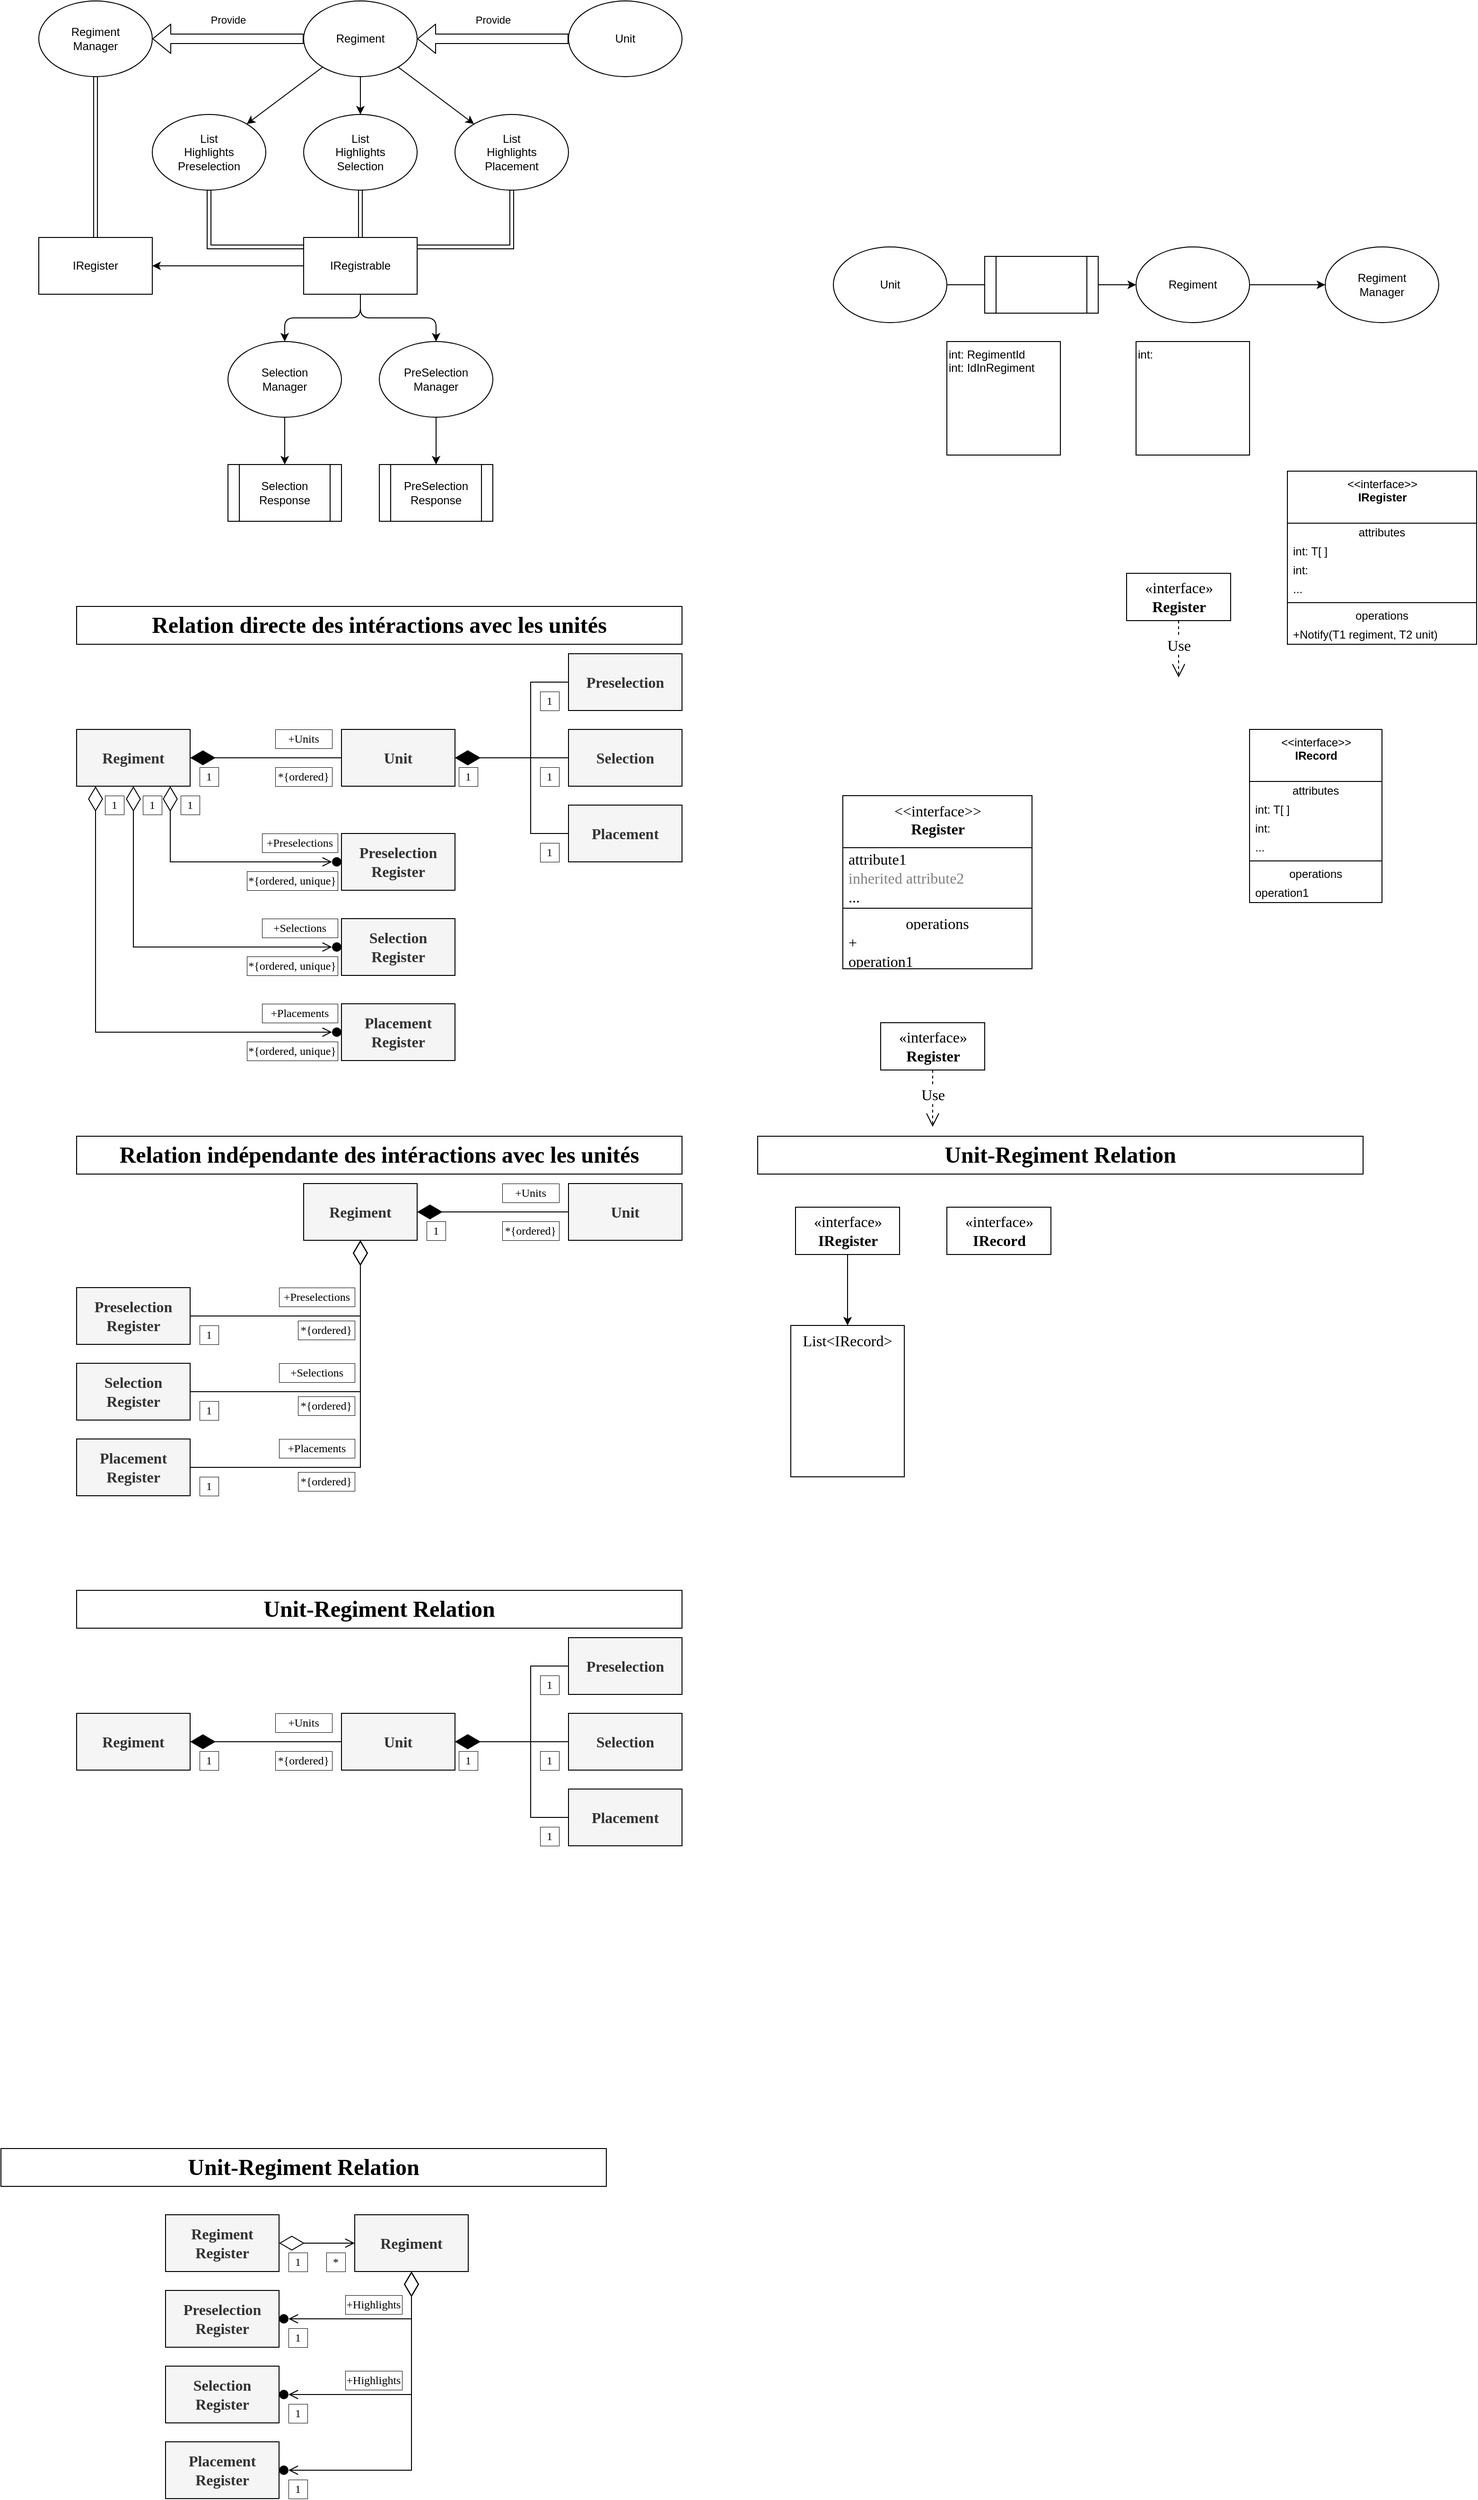 <mxfile>
    <diagram id="3MYqwu3gBMpGz7Iqad5_" name="Page-1">
        <mxGraphModel dx="1374" dy="753" grid="1" gridSize="10" guides="1" tooltips="1" connect="1" arrows="1" fold="1" page="1" pageScale="1" pageWidth="827" pageHeight="1169" math="0" shadow="0">
            <root>
                <mxCell id="0"/>
                <mxCell id="1" style="locked=1;" parent="0"/>
                <mxCell id="3" value="object" style="" parent="0"/>
                <mxCell id="36" value="" style="edgeStyle=none;html=1;" parent="3" source="39" target="45" edge="1">
                    <mxGeometry relative="1" as="geometry"/>
                </mxCell>
                <mxCell id="37" value="" style="edgeStyle=none;html=1;" parent="3" source="39" target="47" edge="1">
                    <mxGeometry relative="1" as="geometry"/>
                </mxCell>
                <mxCell id="38" style="edgeStyle=none;html=1;" parent="3" source="39" target="49" edge="1">
                    <mxGeometry relative="1" as="geometry"/>
                </mxCell>
                <mxCell id="65" value="Provide" style="edgeStyle=orthogonalEdgeStyle;shape=flexArrow;html=1;" parent="3" source="39" target="43" edge="1">
                    <mxGeometry y="-20" relative="1" as="geometry">
                        <mxPoint as="offset"/>
                    </mxGeometry>
                </mxCell>
                <mxCell id="39" value="Regiment" style="ellipse;whiteSpace=wrap;html=1;" parent="3" vertex="1">
                    <mxGeometry x="360" y="80" width="120" height="80" as="geometry"/>
                </mxCell>
                <mxCell id="64" value="Provide" style="edgeStyle=orthogonalEdgeStyle;shape=flexArrow;html=1;" parent="3" source="40" target="39" edge="1">
                    <mxGeometry y="-20" relative="1" as="geometry">
                        <mxPoint as="offset"/>
                    </mxGeometry>
                </mxCell>
                <mxCell id="40" value="Unit" style="ellipse;whiteSpace=wrap;html=1;" parent="3" vertex="1">
                    <mxGeometry x="640" y="80" width="120" height="80" as="geometry"/>
                </mxCell>
                <mxCell id="42" style="edgeStyle=none;html=1;shape=link;" parent="3" source="43" target="50" edge="1">
                    <mxGeometry relative="1" as="geometry"/>
                </mxCell>
                <mxCell id="43" value="Regiment &lt;br&gt;Manager" style="ellipse;whiteSpace=wrap;html=1;" parent="3" vertex="1">
                    <mxGeometry x="80" y="80" width="120" height="80" as="geometry"/>
                </mxCell>
                <mxCell id="44" style="edgeStyle=elbowEdgeStyle;html=1;shape=link;rounded=0;" parent="3" source="45" target="57" edge="1">
                    <mxGeometry relative="1" as="geometry">
                        <Array as="points">
                            <mxPoint x="260" y="340"/>
                        </Array>
                    </mxGeometry>
                </mxCell>
                <mxCell id="45" value="List&lt;br&gt;Highlights&lt;br&gt;Preselection" style="ellipse;whiteSpace=wrap;html=1;" parent="3" vertex="1">
                    <mxGeometry x="200" y="200" width="120" height="80" as="geometry"/>
                </mxCell>
                <mxCell id="46" value="" style="edgeStyle=none;html=1;shape=link;" parent="3" source="47" target="57" edge="1">
                    <mxGeometry relative="1" as="geometry"/>
                </mxCell>
                <mxCell id="47" value="List&lt;br&gt;Highlights&lt;br&gt;Selection" style="ellipse;whiteSpace=wrap;html=1;" parent="3" vertex="1">
                    <mxGeometry x="360" y="200" width="120" height="80" as="geometry"/>
                </mxCell>
                <mxCell id="48" style="edgeStyle=orthogonalEdgeStyle;html=1;shape=link;rounded=0;" parent="3" source="49" target="57" edge="1">
                    <mxGeometry relative="1" as="geometry">
                        <Array as="points">
                            <mxPoint x="580" y="340"/>
                        </Array>
                    </mxGeometry>
                </mxCell>
                <mxCell id="49" value="List&lt;br&gt;Highlights&lt;br&gt;Placement" style="ellipse;whiteSpace=wrap;html=1;" parent="3" vertex="1">
                    <mxGeometry x="520" y="200" width="120" height="80" as="geometry"/>
                </mxCell>
                <mxCell id="50" value="IRegister" style="rounded=0;whiteSpace=wrap;html=1;" parent="3" vertex="1">
                    <mxGeometry x="80" y="330" width="120" height="60" as="geometry"/>
                </mxCell>
                <mxCell id="51" value="" style="edgeStyle=none;html=1;" parent="3" source="52" target="63" edge="1">
                    <mxGeometry relative="1" as="geometry"/>
                </mxCell>
                <mxCell id="52" value="PreSelection &lt;br&gt;Manager" style="ellipse;whiteSpace=wrap;html=1;" parent="3" vertex="1">
                    <mxGeometry x="440" y="440" width="120" height="80" as="geometry"/>
                </mxCell>
                <mxCell id="54" style="edgeStyle=orthogonalEdgeStyle;html=1;" parent="3" source="57" target="59" edge="1">
                    <mxGeometry relative="1" as="geometry"/>
                </mxCell>
                <mxCell id="55" style="edgeStyle=orthogonalEdgeStyle;html=1;" parent="3" source="57" target="52" edge="1">
                    <mxGeometry relative="1" as="geometry"/>
                </mxCell>
                <mxCell id="56" style="edgeStyle=none;html=1;" parent="3" source="57" target="50" edge="1">
                    <mxGeometry relative="1" as="geometry"/>
                </mxCell>
                <mxCell id="57" value="IRegistrable" style="whiteSpace=wrap;html=1;" parent="3" vertex="1">
                    <mxGeometry x="360" y="330" width="120" height="60" as="geometry"/>
                </mxCell>
                <mxCell id="58" value="" style="edgeStyle=none;html=1;" parent="3" source="59" target="61" edge="1">
                    <mxGeometry relative="1" as="geometry">
                        <mxPoint x="340" y="560" as="targetPoint"/>
                    </mxGeometry>
                </mxCell>
                <mxCell id="59" value="Selection &lt;br&gt;Manager" style="ellipse;whiteSpace=wrap;html=1;" parent="3" vertex="1">
                    <mxGeometry x="280" y="440" width="120" height="80" as="geometry"/>
                </mxCell>
                <mxCell id="61" value="&lt;span&gt;Selection&lt;/span&gt;&lt;br&gt;&lt;span&gt;Response&lt;/span&gt;" style="shape=process;whiteSpace=wrap;html=1;backgroundOutline=1;" parent="3" vertex="1">
                    <mxGeometry x="280" y="570" width="120" height="60" as="geometry"/>
                </mxCell>
                <mxCell id="63" value="PreSelection&lt;br&gt;Response" style="shape=process;whiteSpace=wrap;html=1;backgroundOutline=1;" parent="3" vertex="1">
                    <mxGeometry x="440" y="570" width="120" height="60" as="geometry"/>
                </mxCell>
                <mxCell id="80" value="" style="endArrow=none;startArrow=diamondThin;endFill=0;startFill=1;html=1;verticalAlign=bottom;labelBackgroundColor=none;strokeWidth=1;startSize=24;endSize=8;rounded=0;elbow=vertical;" parent="3" source="82" target="83" edge="1">
                    <mxGeometry x="-0.667" y="-30" width="160" relative="1" as="geometry">
                        <mxPoint x="240" y="880" as="sourcePoint"/>
                        <mxPoint x="360" y="880" as="targetPoint"/>
                        <Array as="points"/>
                        <mxPoint as="offset"/>
                    </mxGeometry>
                </mxCell>
                <mxCell id="82" value="Regiment" style="rounded=0;whiteSpace=wrap;html=1;fillColor=#f5f5f5;fontColor=#333333;strokeColor=#000000;fontSize=16;fontFamily=Times New Roman;fontStyle=1" parent="3" vertex="1">
                    <mxGeometry x="120" y="850" width="120" height="60" as="geometry"/>
                </mxCell>
                <mxCell id="88" value="" style="rounded=0;elbow=vertical;html=1;startArrow=diamondThin;startFill=1;endArrow=none;endFill=0;startSize=24;endSize=8;edgeStyle=orthogonalEdgeStyle;" parent="3" source="83" target="84" edge="1">
                    <mxGeometry x="0.9" y="-20" relative="1" as="geometry">
                        <Array as="points">
                            <mxPoint x="600" y="880"/>
                            <mxPoint x="600" y="800"/>
                        </Array>
                        <mxPoint as="offset"/>
                    </mxGeometry>
                </mxCell>
                <mxCell id="92" value="" style="edgeStyle=orthogonalEdgeStyle;rounded=0;html=1;startArrow=diamondThin;startFill=1;endArrow=none;endFill=0;startSize=24;endSize=8;elbow=vertical;" parent="3" source="83" target="85" edge="1">
                    <mxGeometry x="0.833" y="-20" relative="1" as="geometry">
                        <mxPoint as="offset"/>
                    </mxGeometry>
                </mxCell>
                <mxCell id="93" value="" style="edgeStyle=orthogonalEdgeStyle;rounded=0;html=1;startArrow=diamondThin;startFill=1;endArrow=none;endFill=0;startSize=24;endSize=8;elbow=vertical;" parent="3" source="83" target="86" edge="1">
                    <mxGeometry x="-0.7" y="-20" relative="1" as="geometry">
                        <Array as="points">
                            <mxPoint x="600" y="880"/>
                            <mxPoint x="600" y="960"/>
                        </Array>
                        <mxPoint as="offset"/>
                    </mxGeometry>
                </mxCell>
                <mxCell id="83" value="Unit" style="rounded=0;whiteSpace=wrap;html=1;fillColor=#f5f5f5;fontColor=#333333;strokeColor=#000000;fontFamily=Times New Roman;fontSize=16;fontStyle=1" parent="3" vertex="1">
                    <mxGeometry x="400" y="850" width="120" height="60" as="geometry"/>
                </mxCell>
                <mxCell id="84" value="Preselection" style="rounded=0;whiteSpace=wrap;html=1;fillColor=#f5f5f5;fontColor=#333333;strokeColor=#000000;fontFamily=Times New Roman;fontSize=16;fontStyle=1" parent="3" vertex="1">
                    <mxGeometry x="640" y="770" width="120" height="60" as="geometry"/>
                </mxCell>
                <mxCell id="85" value="Selection" style="rounded=0;whiteSpace=wrap;html=1;fillColor=#f5f5f5;fontColor=#333333;strokeColor=#000000;fontSize=16;fontStyle=1;fontFamily=Times New Roman;" parent="3" vertex="1">
                    <mxGeometry x="640" y="850" width="120" height="60" as="geometry"/>
                </mxCell>
                <mxCell id="86" value="Placement" style="rounded=0;whiteSpace=wrap;html=1;fillColor=#f5f5f5;fontColor=#333333;strokeColor=#000000;fontSize=16;fontStyle=1;fontFamily=Times New Roman;" parent="3" vertex="1">
                    <mxGeometry x="640" y="930" width="120" height="60" as="geometry"/>
                </mxCell>
                <mxCell id="98" value="&lt;h2&gt;Relation directe des intéractions avec les unités&lt;/h2&gt;" style="text;html=1;strokeColor=default;fillColor=none;align=center;verticalAlign=middle;whiteSpace=wrap;rounded=0;fontFamily=Times New Roman;fontSize=16;" parent="3" vertex="1">
                    <mxGeometry x="120" y="720" width="640" height="40" as="geometry"/>
                </mxCell>
                <mxCell id="130" style="edgeStyle=orthogonalEdgeStyle;rounded=0;html=1;fontFamily=Times New Roman;fontSize=16;startArrow=diamondThin;startFill=0;endArrow=open;endFill=0;startSize=24;endSize=8;elbow=vertical;entryX=1;entryY=0.5;entryDx=0;entryDy=0;" parent="3" source="99" target="143" edge="1">
                    <mxGeometry relative="1" as="geometry">
                        <Array as="points">
                            <mxPoint x="474" y="2530"/>
                            <mxPoint x="374" y="2530"/>
                        </Array>
                    </mxGeometry>
                </mxCell>
                <mxCell id="131" style="edgeStyle=orthogonalEdgeStyle;rounded=0;html=1;fontFamily=Times New Roman;fontSize=16;startArrow=diamondThin;startFill=0;endArrow=open;endFill=0;startSize=24;endSize=8;elbow=vertical;entryX=1;entryY=0.5;entryDx=0;entryDy=0;" parent="3" source="99" target="141" edge="1">
                    <mxGeometry relative="1" as="geometry">
                        <Array as="points">
                            <mxPoint x="474" y="2610"/>
                            <mxPoint x="374" y="2610"/>
                        </Array>
                    </mxGeometry>
                </mxCell>
                <mxCell id="133" style="edgeStyle=orthogonalEdgeStyle;rounded=0;html=1;fontFamily=Times New Roman;fontSize=16;startArrow=diamondThin;startFill=0;endArrow=open;endFill=0;startSize=24;endSize=8;elbow=vertical;entryX=1;entryY=0.5;entryDx=0;entryDy=0;" parent="3" source="99" target="142" edge="1">
                    <mxGeometry relative="1" as="geometry">
                        <Array as="points">
                            <mxPoint x="474" y="2690"/>
                            <mxPoint x="394" y="2690"/>
                        </Array>
                    </mxGeometry>
                </mxCell>
                <mxCell id="99" value="Regiment" style="rounded=0;whiteSpace=wrap;html=1;fillColor=#f5f5f5;fontColor=#333333;strokeColor=#000000;fontSize=16;fontFamily=Times New Roman;fontStyle=1" parent="3" vertex="1">
                    <mxGeometry x="414" y="2420" width="120" height="60" as="geometry"/>
                </mxCell>
                <mxCell id="100" value="&lt;h2&gt;Unit-Regiment Relation&lt;/h2&gt;" style="text;html=1;strokeColor=default;fillColor=none;align=center;verticalAlign=middle;whiteSpace=wrap;rounded=0;fontFamily=Times New Roman;fontSize=16;" parent="3" vertex="1">
                    <mxGeometry x="40" y="2350" width="640" height="40" as="geometry"/>
                </mxCell>
                <mxCell id="101" value="" style="endArrow=open;startArrow=diamondThin;endFill=0;startFill=0;html=1;verticalAlign=bottom;labelBackgroundColor=none;strokeWidth=1;startSize=24;endSize=8;rounded=0;elbow=vertical;" parent="3" source="103" target="99" edge="1">
                    <mxGeometry x="-0.667" y="-30" width="160" relative="1" as="geometry">
                        <mxPoint x="334" y="2450" as="sourcePoint"/>
                        <mxPoint x="414" y="2450" as="targetPoint"/>
                        <Array as="points"/>
                        <mxPoint as="offset"/>
                    </mxGeometry>
                </mxCell>
                <mxCell id="103" value="Regiment&lt;br&gt;Register" style="rounded=0;whiteSpace=wrap;html=1;fillColor=#f5f5f5;fontColor=#333333;strokeColor=#000000;fontSize=16;fontFamily=Times New Roman;fontStyle=1" parent="3" vertex="1">
                    <mxGeometry x="214" y="2420" width="120" height="60" as="geometry"/>
                </mxCell>
                <mxCell id="105" value="«interface»&lt;br&gt;&lt;b&gt;Register&lt;/b&gt;" style="html=1;fontFamily=Times New Roman;fontSize=16;strokeColor=#000000;" parent="3" vertex="1">
                    <mxGeometry x="970" y="1160" width="110" height="50" as="geometry"/>
                </mxCell>
                <mxCell id="106" value="Use" style="endArrow=open;endSize=12;dashed=1;html=1;rounded=0;fontFamily=Times New Roman;fontSize=16;elbow=vertical;" parent="3" source="105" edge="1">
                    <mxGeometry x="-0.143" width="160" relative="1" as="geometry">
                        <mxPoint x="1185" y="1190" as="sourcePoint"/>
                        <mxPoint x="1025" y="1270" as="targetPoint"/>
                        <mxPoint as="offset"/>
                    </mxGeometry>
                </mxCell>
                <mxCell id="113" value="&amp;lt;&amp;lt;interface&amp;gt;&amp;gt;&lt;br&gt;&lt;b&gt;Register&lt;/b&gt;" style="swimlane;fontStyle=0;align=center;verticalAlign=top;childLayout=stackLayout;horizontal=1;startSize=55;horizontalStack=0;resizeParent=1;resizeParentMax=0;resizeLast=0;collapsible=0;marginBottom=0;html=1;fontFamily=Times New Roman;fontSize=16;strokeColor=#000000;" parent="3" vertex="1">
                    <mxGeometry x="930" y="920" width="200" height="183" as="geometry"/>
                </mxCell>
                <mxCell id="115" value="attribute1" style="text;html=1;strokeColor=none;fillColor=none;align=left;verticalAlign=middle;spacingLeft=4;spacingRight=4;overflow=hidden;rotatable=0;points=[[0,0.5],[1,0.5]];portConstraint=eastwest;fontFamily=Times New Roman;fontSize=16;" parent="113" vertex="1">
                    <mxGeometry y="55" width="200" height="20" as="geometry"/>
                </mxCell>
                <mxCell id="116" value="inherited attribute2" style="text;html=1;strokeColor=none;fillColor=none;align=left;verticalAlign=middle;spacingLeft=4;spacingRight=4;overflow=hidden;rotatable=0;points=[[0,0.5],[1,0.5]];portConstraint=eastwest;fontColor=#808080;fontFamily=Times New Roman;fontSize=16;" parent="113" vertex="1">
                    <mxGeometry y="75" width="200" height="20" as="geometry"/>
                </mxCell>
                <mxCell id="117" value="..." style="text;html=1;strokeColor=none;fillColor=none;align=left;verticalAlign=middle;spacingLeft=4;spacingRight=4;overflow=hidden;rotatable=0;points=[[0,0.5],[1,0.5]];portConstraint=eastwest;fontFamily=Times New Roman;fontSize=16;" parent="113" vertex="1">
                    <mxGeometry y="95" width="200" height="20" as="geometry"/>
                </mxCell>
                <mxCell id="118" value="" style="line;strokeWidth=1;fillColor=none;align=left;verticalAlign=middle;spacingTop=-1;spacingLeft=3;spacingRight=3;rotatable=0;labelPosition=right;points=[];portConstraint=eastwest;fontFamily=Times New Roman;fontSize=16;" parent="113" vertex="1">
                    <mxGeometry y="115" width="200" height="8" as="geometry"/>
                </mxCell>
                <mxCell id="119" value="operations" style="text;html=1;strokeColor=none;fillColor=none;align=center;verticalAlign=middle;spacingLeft=4;spacingRight=4;overflow=hidden;rotatable=0;points=[[0,0.5],[1,0.5]];portConstraint=eastwest;fontFamily=Times New Roman;fontSize=16;" parent="113" vertex="1">
                    <mxGeometry y="123" width="200" height="20" as="geometry"/>
                </mxCell>
                <mxCell id="121" value="+" style="text;html=1;strokeColor=none;fillColor=none;align=left;verticalAlign=middle;spacingLeft=4;spacingRight=4;overflow=hidden;rotatable=0;points=[[0,0.5],[1,0.5]];portConstraint=eastwest;fontFamily=Times New Roman;fontSize=16;" parent="113" vertex="1">
                    <mxGeometry y="143" width="200" height="20" as="geometry"/>
                </mxCell>
                <mxCell id="120" value="operation1" style="text;html=1;strokeColor=none;fillColor=none;align=left;verticalAlign=middle;spacingLeft=4;spacingRight=4;overflow=hidden;rotatable=0;points=[[0,0.5],[1,0.5]];portConstraint=eastwest;fontFamily=Times New Roman;fontSize=16;" parent="113" vertex="1">
                    <mxGeometry y="163" width="200" height="20" as="geometry"/>
                </mxCell>
                <mxCell id="122" value="Preselection&lt;br&gt;Register" style="rounded=0;whiteSpace=wrap;html=1;fillColor=#f5f5f5;fontColor=#333333;strokeColor=#000000;fontSize=16;fontFamily=Times New Roman;fontStyle=1" parent="3" vertex="1">
                    <mxGeometry x="214" y="2500" width="120" height="60" as="geometry"/>
                </mxCell>
                <mxCell id="123" value="Selection&lt;br&gt;Register" style="rounded=0;whiteSpace=wrap;html=1;fillColor=#f5f5f5;fontColor=#333333;strokeColor=#000000;fontSize=16;fontFamily=Times New Roman;fontStyle=1" parent="3" vertex="1">
                    <mxGeometry x="214" y="2580" width="120" height="60" as="geometry"/>
                </mxCell>
                <mxCell id="124" value="Placement&lt;br&gt;Register" style="rounded=0;whiteSpace=wrap;html=1;fillColor=#f5f5f5;fontColor=#333333;strokeColor=#000000;fontSize=16;fontFamily=Times New Roman;fontStyle=1" parent="3" vertex="1">
                    <mxGeometry x="214" y="2660" width="120" height="60" as="geometry"/>
                </mxCell>
                <mxCell id="134" value="1" style="text;html=1;strokeColor=default;fillColor=none;align=center;verticalAlign=middle;whiteSpace=wrap;rounded=0;fontFamily=Times New Roman;fontSize=12;strokeWidth=0.5;" parent="3" vertex="1">
                    <mxGeometry x="344" y="2540" width="20" height="20" as="geometry"/>
                </mxCell>
                <mxCell id="137" value="1" style="text;html=1;strokeColor=default;fillColor=none;align=center;verticalAlign=middle;whiteSpace=wrap;rounded=0;fontFamily=Times New Roman;fontSize=12;strokeWidth=0.5;" parent="3" vertex="1">
                    <mxGeometry x="344" y="2620" width="20" height="20" as="geometry"/>
                </mxCell>
                <mxCell id="138" value="1" style="text;html=1;strokeColor=default;fillColor=none;align=center;verticalAlign=middle;whiteSpace=wrap;rounded=0;fontFamily=Times New Roman;fontSize=12;strokeWidth=0.5;" parent="3" vertex="1">
                    <mxGeometry x="344" y="2700" width="20" height="20" as="geometry"/>
                </mxCell>
                <mxCell id="139" value="1" style="text;html=1;strokeColor=default;fillColor=none;align=center;verticalAlign=middle;whiteSpace=wrap;rounded=0;fontFamily=Times New Roman;fontSize=12;strokeWidth=0.5;" parent="3" vertex="1">
                    <mxGeometry x="344" y="2460" width="20" height="20" as="geometry"/>
                </mxCell>
                <mxCell id="140" value="*" style="text;html=1;strokeColor=default;fillColor=none;align=center;verticalAlign=middle;whiteSpace=wrap;rounded=0;fontFamily=Times New Roman;fontSize=12;strokeWidth=0.5;" parent="3" vertex="1">
                    <mxGeometry x="384" y="2460" width="20" height="20" as="geometry"/>
                </mxCell>
                <mxCell id="141" value="" style="ellipse;fillColor=#000000;strokeColor=none;fontFamily=Times New Roman;fontSize=12;" parent="3" vertex="1">
                    <mxGeometry x="334" y="2605" width="10" height="10" as="geometry"/>
                </mxCell>
                <mxCell id="142" value="" style="ellipse;fillColor=#000000;strokeColor=none;fontFamily=Times New Roman;fontSize=12;" parent="3" vertex="1">
                    <mxGeometry x="334" y="2685" width="10" height="10" as="geometry"/>
                </mxCell>
                <mxCell id="143" value="" style="ellipse;fillColor=#000000;strokeColor=none;fontFamily=Times New Roman;fontSize=12;" parent="3" vertex="1">
                    <mxGeometry x="334" y="2525" width="10" height="10" as="geometry"/>
                </mxCell>
                <mxCell id="145" value="+Highlights" style="text;html=1;strokeColor=default;fillColor=none;align=center;verticalAlign=middle;whiteSpace=wrap;rounded=0;fontFamily=Times New Roman;fontSize=12;strokeWidth=0.5;" parent="3" vertex="1">
                    <mxGeometry x="404" y="2505" width="60" height="20" as="geometry"/>
                </mxCell>
                <mxCell id="146" value="+Highlights" style="text;html=1;strokeColor=default;fillColor=none;align=center;verticalAlign=middle;whiteSpace=wrap;rounded=0;fontFamily=Times New Roman;fontSize=12;strokeWidth=0.5;" parent="3" vertex="1">
                    <mxGeometry x="404" y="2585" width="60" height="20" as="geometry"/>
                </mxCell>
                <mxCell id="148" value="1" style="text;html=1;strokeColor=default;fillColor=none;align=center;verticalAlign=middle;whiteSpace=wrap;rounded=0;fontFamily=Times New Roman;fontSize=12;strokeWidth=0.5;" parent="3" vertex="1">
                    <mxGeometry x="610" y="890" width="20" height="20" as="geometry"/>
                </mxCell>
                <mxCell id="149" value="1" style="text;html=1;strokeColor=default;fillColor=none;align=center;verticalAlign=middle;whiteSpace=wrap;rounded=0;fontFamily=Times New Roman;fontSize=12;strokeWidth=0.5;" parent="3" vertex="1">
                    <mxGeometry x="610" y="810" width="20" height="20" as="geometry"/>
                </mxCell>
                <mxCell id="150" value="1" style="text;html=1;strokeColor=default;fillColor=none;align=center;verticalAlign=middle;whiteSpace=wrap;rounded=0;fontFamily=Times New Roman;fontSize=12;strokeWidth=0.5;" parent="3" vertex="1">
                    <mxGeometry x="524" y="890" width="20" height="20" as="geometry"/>
                </mxCell>
                <mxCell id="151" value="1" style="text;html=1;strokeColor=default;fillColor=none;align=center;verticalAlign=middle;whiteSpace=wrap;rounded=0;fontFamily=Times New Roman;fontSize=12;strokeWidth=0.5;" parent="3" vertex="1">
                    <mxGeometry x="250" y="890" width="20" height="20" as="geometry"/>
                </mxCell>
                <mxCell id="153" value="*{ordered}" style="text;html=1;strokeColor=default;fillColor=none;align=center;verticalAlign=middle;whiteSpace=wrap;rounded=0;fontFamily=Times New Roman;fontSize=12;strokeWidth=0.5;" parent="3" vertex="1">
                    <mxGeometry x="330" y="890" width="60" height="20" as="geometry"/>
                </mxCell>
                <mxCell id="154" value="+Units" style="text;html=1;strokeColor=default;fillColor=none;align=center;verticalAlign=middle;whiteSpace=wrap;rounded=0;fontFamily=Times New Roman;fontSize=12;strokeWidth=0.5;" parent="3" vertex="1">
                    <mxGeometry x="330" y="850" width="60" height="20" as="geometry"/>
                </mxCell>
                <mxCell id="155" style="edgeStyle=orthogonalEdgeStyle;rounded=0;html=1;fontFamily=Times New Roman;fontSize=16;startArrow=diamondThin;startFill=0;endArrow=open;endFill=0;startSize=24;endSize=8;elbow=vertical;" parent="3" source="82" target="166" edge="1">
                    <mxGeometry relative="1" as="geometry">
                        <Array as="points">
                            <mxPoint x="219" y="950"/>
                            <mxPoint x="219" y="950"/>
                        </Array>
                        <mxPoint x="460" y="910" as="sourcePoint"/>
                        <mxPoint x="250" y="970" as="targetPoint"/>
                    </mxGeometry>
                </mxCell>
                <mxCell id="156" style="edgeStyle=orthogonalEdgeStyle;rounded=0;html=1;fontFamily=Times New Roman;fontSize=16;startArrow=diamondThin;startFill=0;endArrow=open;endFill=0;startSize=24;endSize=8;elbow=vertical;" parent="3" source="82" target="164" edge="1">
                    <mxGeometry relative="1" as="geometry">
                        <Array as="points">
                            <mxPoint x="180" y="1080"/>
                        </Array>
                        <mxPoint x="460" y="910" as="sourcePoint"/>
                    </mxGeometry>
                </mxCell>
                <mxCell id="157" style="edgeStyle=orthogonalEdgeStyle;rounded=0;html=1;fontFamily=Times New Roman;fontSize=16;startArrow=diamondThin;startFill=0;endArrow=open;endFill=0;startSize=24;endSize=8;elbow=vertical;" parent="3" source="82" target="165" edge="1">
                    <mxGeometry relative="1" as="geometry">
                        <Array as="points">
                            <mxPoint x="140" y="1100"/>
                            <mxPoint x="140" y="1100"/>
                        </Array>
                        <mxPoint x="460" y="910" as="sourcePoint"/>
                    </mxGeometry>
                </mxCell>
                <mxCell id="158" value="Preselection&lt;br&gt;Register" style="rounded=0;whiteSpace=wrap;html=1;fillColor=#f5f5f5;fontColor=#333333;strokeColor=#000000;fontSize=16;fontFamily=Times New Roman;fontStyle=1" parent="3" vertex="1">
                    <mxGeometry x="400" y="960" width="120" height="60" as="geometry"/>
                </mxCell>
                <mxCell id="159" value="Selection&lt;br&gt;Register" style="rounded=0;whiteSpace=wrap;html=1;fillColor=#f5f5f5;fontColor=#333333;strokeColor=#000000;fontSize=16;fontFamily=Times New Roman;fontStyle=1" parent="3" vertex="1">
                    <mxGeometry x="400" y="1050" width="120" height="60" as="geometry"/>
                </mxCell>
                <mxCell id="160" value="Placement&lt;br&gt;Register" style="rounded=0;whiteSpace=wrap;html=1;fillColor=#f5f5f5;fontColor=#333333;strokeColor=#000000;fontSize=16;fontFamily=Times New Roman;fontStyle=1" parent="3" vertex="1">
                    <mxGeometry x="400" y="1140" width="120" height="60" as="geometry"/>
                </mxCell>
                <mxCell id="161" value="1" style="text;html=1;strokeColor=default;fillColor=none;align=center;verticalAlign=middle;whiteSpace=wrap;rounded=0;fontFamily=Times New Roman;fontSize=12;strokeWidth=0.5;" parent="3" vertex="1">
                    <mxGeometry x="230" y="920" width="20" height="20" as="geometry"/>
                </mxCell>
                <mxCell id="162" value="1" style="text;html=1;strokeColor=default;fillColor=none;align=center;verticalAlign=middle;whiteSpace=wrap;rounded=0;fontFamily=Times New Roman;fontSize=12;strokeWidth=0.5;" parent="3" vertex="1">
                    <mxGeometry x="190" y="920" width="20" height="20" as="geometry"/>
                </mxCell>
                <mxCell id="163" value="1" style="text;html=1;strokeColor=default;fillColor=none;align=center;verticalAlign=middle;whiteSpace=wrap;rounded=0;fontFamily=Times New Roman;fontSize=12;strokeWidth=0.5;" parent="3" vertex="1">
                    <mxGeometry x="150" y="920" width="20" height="20" as="geometry"/>
                </mxCell>
                <mxCell id="164" value="" style="ellipse;fillColor=#000000;strokeColor=none;fontFamily=Times New Roman;fontSize=12;" parent="3" vertex="1">
                    <mxGeometry x="390" y="1075" width="10" height="10" as="geometry"/>
                </mxCell>
                <mxCell id="165" value="" style="ellipse;fillColor=#000000;strokeColor=none;fontFamily=Times New Roman;fontSize=12;" parent="3" vertex="1">
                    <mxGeometry x="390" y="1165" width="10" height="10" as="geometry"/>
                </mxCell>
                <mxCell id="166" value="" style="ellipse;fillColor=#000000;strokeColor=none;fontFamily=Times New Roman;fontSize=12;" parent="3" vertex="1">
                    <mxGeometry x="390" y="985" width="10" height="10" as="geometry"/>
                </mxCell>
                <mxCell id="167" value="+Preselections" style="text;html=1;strokeColor=default;fillColor=none;align=center;verticalAlign=middle;whiteSpace=wrap;rounded=0;fontFamily=Times New Roman;fontSize=12;strokeWidth=0.5;" parent="3" vertex="1">
                    <mxGeometry x="316" y="960" width="80" height="20" as="geometry"/>
                </mxCell>
                <mxCell id="169" value="1" style="text;html=1;strokeColor=default;fillColor=none;align=center;verticalAlign=middle;whiteSpace=wrap;rounded=0;fontFamily=Times New Roman;fontSize=12;strokeWidth=0.5;" parent="3" vertex="1">
                    <mxGeometry x="610" y="970" width="20" height="20" as="geometry"/>
                </mxCell>
                <mxCell id="170" value="+Placements" style="text;html=1;strokeColor=default;fillColor=none;align=center;verticalAlign=middle;whiteSpace=wrap;rounded=0;fontFamily=Times New Roman;fontSize=12;strokeWidth=0.5;" parent="3" vertex="1">
                    <mxGeometry x="316" y="1140" width="80" height="20" as="geometry"/>
                </mxCell>
                <mxCell id="171" value="+Selections" style="text;html=1;strokeColor=default;fillColor=none;align=center;verticalAlign=middle;whiteSpace=wrap;rounded=0;fontFamily=Times New Roman;fontSize=12;strokeWidth=0.5;" parent="3" vertex="1">
                    <mxGeometry x="316" y="1050" width="80" height="20" as="geometry"/>
                </mxCell>
                <mxCell id="173" value="*{ordered, unique}" style="text;html=1;strokeColor=default;fillColor=none;align=center;verticalAlign=middle;whiteSpace=wrap;rounded=0;fontFamily=Times New Roman;fontSize=12;strokeWidth=0.5;" parent="3" vertex="1">
                    <mxGeometry x="300" y="1000" width="96" height="20" as="geometry"/>
                </mxCell>
                <mxCell id="195" style="edgeStyle=orthogonalEdgeStyle;rounded=0;jumpSize=6;html=1;fontFamily=Times New Roman;fontSize=12;startArrow=none;startFill=0;endArrow=classic;endFill=1;startSize=6;endSize=6;elbow=vertical;" parent="3" source="281" target="193" edge="1">
                    <mxGeometry relative="1" as="geometry"/>
                </mxCell>
                <mxCell id="192" value="Unit" style="ellipse;whiteSpace=wrap;html=1;" parent="3" vertex="1">
                    <mxGeometry x="920" y="340" width="120" height="80" as="geometry"/>
                </mxCell>
                <mxCell id="197" value="" style="edgeStyle=orthogonalEdgeStyle;rounded=0;jumpSize=6;html=1;fontFamily=Times New Roman;fontSize=12;startArrow=none;startFill=0;endArrow=classic;endFill=1;startSize=6;endSize=6;elbow=vertical;" parent="3" source="193" target="196" edge="1">
                    <mxGeometry relative="1" as="geometry"/>
                </mxCell>
                <mxCell id="193" value="Regiment" style="ellipse;whiteSpace=wrap;html=1;fillColor=rgb(255, 255, 255);strokeColor=rgb(0, 0, 0);fontColor=rgb(0, 0, 0);" parent="3" vertex="1">
                    <mxGeometry x="1240" y="340" width="120" height="80" as="geometry"/>
                </mxCell>
                <mxCell id="196" value="Regiment&lt;br&gt;Manager" style="ellipse;whiteSpace=wrap;html=1;fillColor=rgb(255, 255, 255);strokeColor=rgb(0, 0, 0);fontColor=rgb(0, 0, 0);" parent="3" vertex="1">
                    <mxGeometry x="1440" y="340" width="120" height="80" as="geometry"/>
                </mxCell>
                <mxCell id="198" value="" style="endArrow=none;startArrow=diamondThin;endFill=0;startFill=1;html=1;verticalAlign=bottom;labelBackgroundColor=none;strokeWidth=1;startSize=24;endSize=8;rounded=0;elbow=vertical;" parent="3" source="199" target="203" edge="1">
                    <mxGeometry x="-0.667" y="-30" width="160" relative="1" as="geometry">
                        <mxPoint x="480" y="1360" as="sourcePoint"/>
                        <mxPoint x="600" y="1360" as="targetPoint"/>
                        <Array as="points"/>
                        <mxPoint as="offset"/>
                    </mxGeometry>
                </mxCell>
                <mxCell id="199" value="Regiment" style="rounded=0;whiteSpace=wrap;html=1;fillColor=#f5f5f5;fontColor=#333333;strokeColor=#000000;fontSize=16;fontFamily=Times New Roman;fontStyle=1" parent="3" vertex="1">
                    <mxGeometry x="360" y="1330" width="120" height="60" as="geometry"/>
                </mxCell>
                <mxCell id="203" value="Unit" style="rounded=0;whiteSpace=wrap;html=1;fillColor=#f5f5f5;fontColor=#333333;strokeColor=#000000;fontFamily=Times New Roman;fontSize=16;fontStyle=1" parent="3" vertex="1">
                    <mxGeometry x="640" y="1330" width="120" height="60" as="geometry"/>
                </mxCell>
                <mxCell id="207" value="&lt;h2&gt;Relation indépendante des intéractions avec les unités&lt;/h2&gt;" style="text;html=1;strokeColor=default;fillColor=none;align=center;verticalAlign=middle;whiteSpace=wrap;rounded=0;fontFamily=Times New Roman;fontSize=16;" parent="3" vertex="1">
                    <mxGeometry x="120" y="1280" width="640" height="40" as="geometry"/>
                </mxCell>
                <mxCell id="211" value="1" style="text;html=1;strokeColor=default;fillColor=none;align=center;verticalAlign=middle;whiteSpace=wrap;rounded=0;fontFamily=Times New Roman;fontSize=12;strokeWidth=0.5;" parent="3" vertex="1">
                    <mxGeometry x="490" y="1370" width="20" height="20" as="geometry"/>
                </mxCell>
                <mxCell id="212" value="*{ordered}" style="text;html=1;strokeColor=default;fillColor=none;align=center;verticalAlign=middle;whiteSpace=wrap;rounded=0;fontFamily=Times New Roman;fontSize=12;strokeWidth=0.5;" parent="3" vertex="1">
                    <mxGeometry x="570" y="1370" width="60" height="20" as="geometry"/>
                </mxCell>
                <mxCell id="213" value="+Units" style="text;html=1;strokeColor=default;fillColor=none;align=center;verticalAlign=middle;whiteSpace=wrap;rounded=0;fontFamily=Times New Roman;fontSize=12;strokeWidth=0.5;" parent="3" vertex="1">
                    <mxGeometry x="570" y="1330" width="60" height="20" as="geometry"/>
                </mxCell>
                <mxCell id="214" style="edgeStyle=orthogonalEdgeStyle;rounded=0;html=1;fontFamily=Times New Roman;fontSize=16;startArrow=diamondThin;startFill=0;endArrow=none;endFill=0;startSize=24;endSize=8;elbow=vertical;" parent="3" source="199" target="217" edge="1">
                    <mxGeometry relative="1" as="geometry">
                        <Array as="points">
                            <mxPoint x="420" y="1470"/>
                        </Array>
                        <mxPoint x="460" y="1390" as="sourcePoint"/>
                        <mxPoint x="250" y="1470" as="targetPoint"/>
                    </mxGeometry>
                </mxCell>
                <mxCell id="215" style="edgeStyle=orthogonalEdgeStyle;rounded=0;html=1;fontFamily=Times New Roman;fontSize=16;startArrow=diamondThin;startFill=0;endArrow=none;endFill=0;startSize=24;endSize=8;elbow=vertical;" parent="3" source="199" target="218" edge="1">
                    <mxGeometry relative="1" as="geometry">
                        <Array as="points">
                            <mxPoint x="420" y="1550"/>
                        </Array>
                        <mxPoint x="460" y="1390" as="sourcePoint"/>
                        <mxPoint x="250" y="1550" as="targetPoint"/>
                    </mxGeometry>
                </mxCell>
                <mxCell id="216" style="edgeStyle=orthogonalEdgeStyle;rounded=0;html=1;fontFamily=Times New Roman;fontSize=16;startArrow=diamondThin;startFill=0;endArrow=none;endFill=0;startSize=24;endSize=8;elbow=vertical;" parent="3" source="199" target="219" edge="1">
                    <mxGeometry relative="1" as="geometry">
                        <Array as="points">
                            <mxPoint x="420" y="1630"/>
                        </Array>
                        <mxPoint x="460" y="1390" as="sourcePoint"/>
                        <mxPoint x="250" y="1630" as="targetPoint"/>
                    </mxGeometry>
                </mxCell>
                <mxCell id="217" value="Preselection&lt;br&gt;Register" style="rounded=0;whiteSpace=wrap;html=1;fillColor=#f5f5f5;fontColor=#333333;strokeColor=#000000;fontSize=16;fontFamily=Times New Roman;fontStyle=1" parent="3" vertex="1">
                    <mxGeometry x="120" y="1440" width="120" height="60" as="geometry"/>
                </mxCell>
                <mxCell id="218" value="Selection&lt;br&gt;Register" style="rounded=0;whiteSpace=wrap;html=1;fillColor=#f5f5f5;fontColor=#333333;strokeColor=#000000;fontSize=16;fontFamily=Times New Roman;fontStyle=1" parent="3" vertex="1">
                    <mxGeometry x="120" y="1520" width="120" height="60" as="geometry"/>
                </mxCell>
                <mxCell id="219" value="Placement&lt;br&gt;Register" style="rounded=0;whiteSpace=wrap;html=1;fillColor=#f5f5f5;fontColor=#333333;strokeColor=#000000;fontSize=16;fontFamily=Times New Roman;fontStyle=1" parent="3" vertex="1">
                    <mxGeometry x="120" y="1600" width="120" height="60" as="geometry"/>
                </mxCell>
                <mxCell id="220" value="1" style="text;html=1;strokeColor=default;fillColor=none;align=center;verticalAlign=middle;whiteSpace=wrap;rounded=0;fontFamily=Times New Roman;fontSize=12;strokeWidth=0.5;" parent="3" vertex="1">
                    <mxGeometry x="250" y="1480" width="20" height="20" as="geometry"/>
                </mxCell>
                <mxCell id="221" value="1" style="text;html=1;strokeColor=default;fillColor=none;align=center;verticalAlign=middle;whiteSpace=wrap;rounded=0;fontFamily=Times New Roman;fontSize=12;strokeWidth=0.5;" parent="3" vertex="1">
                    <mxGeometry x="250" y="1560" width="20" height="20" as="geometry"/>
                </mxCell>
                <mxCell id="222" value="1" style="text;html=1;strokeColor=default;fillColor=none;align=center;verticalAlign=middle;whiteSpace=wrap;rounded=0;fontFamily=Times New Roman;fontSize=12;strokeWidth=0.5;" parent="3" vertex="1">
                    <mxGeometry x="250" y="1640" width="20" height="20" as="geometry"/>
                </mxCell>
                <mxCell id="226" value="+Preselections" style="text;html=1;strokeColor=default;fillColor=none;align=center;verticalAlign=middle;whiteSpace=wrap;rounded=0;fontFamily=Times New Roman;fontSize=12;strokeWidth=0.5;" parent="3" vertex="1">
                    <mxGeometry x="334" y="1440" width="80" height="20" as="geometry"/>
                </mxCell>
                <mxCell id="228" value="+Placements" style="text;html=1;strokeColor=default;fillColor=none;align=center;verticalAlign=middle;whiteSpace=wrap;rounded=0;fontFamily=Times New Roman;fontSize=12;strokeWidth=0.5;" parent="3" vertex="1">
                    <mxGeometry x="334" y="1600" width="80" height="20" as="geometry"/>
                </mxCell>
                <mxCell id="229" value="+Selections" style="text;html=1;strokeColor=default;fillColor=none;align=center;verticalAlign=middle;whiteSpace=wrap;rounded=0;fontFamily=Times New Roman;fontSize=12;strokeWidth=0.5;" parent="3" vertex="1">
                    <mxGeometry x="334" y="1520" width="80" height="20" as="geometry"/>
                </mxCell>
                <mxCell id="230" value="*{ordered}" style="text;html=1;strokeColor=default;fillColor=none;align=center;verticalAlign=middle;whiteSpace=wrap;rounded=0;fontFamily=Times New Roman;fontSize=12;strokeWidth=0.5;" parent="3" vertex="1">
                    <mxGeometry x="354" y="1475" width="60" height="20" as="geometry"/>
                </mxCell>
                <mxCell id="231" value="*{ordered}" style="text;html=1;strokeColor=default;fillColor=none;align=center;verticalAlign=middle;whiteSpace=wrap;rounded=0;fontFamily=Times New Roman;fontSize=12;strokeWidth=0.5;" parent="3" vertex="1">
                    <mxGeometry x="354" y="1555" width="60" height="20" as="geometry"/>
                </mxCell>
                <mxCell id="232" value="*{ordered}" style="text;html=1;strokeColor=default;fillColor=none;align=center;verticalAlign=middle;whiteSpace=wrap;rounded=0;fontFamily=Times New Roman;fontSize=12;strokeWidth=0.5;" parent="3" vertex="1">
                    <mxGeometry x="354" y="1635" width="60" height="20" as="geometry"/>
                </mxCell>
                <mxCell id="233" value="" style="endArrow=none;startArrow=diamondThin;endFill=0;startFill=1;html=1;verticalAlign=bottom;labelBackgroundColor=none;strokeWidth=1;startSize=24;endSize=8;rounded=0;elbow=vertical;" parent="3" source="234" target="238" edge="1">
                    <mxGeometry x="-0.667" y="-30" width="160" relative="1" as="geometry">
                        <mxPoint x="240" y="1920" as="sourcePoint"/>
                        <mxPoint x="360" y="1920" as="targetPoint"/>
                        <Array as="points"/>
                        <mxPoint as="offset"/>
                    </mxGeometry>
                </mxCell>
                <mxCell id="234" value="Regiment" style="rounded=0;whiteSpace=wrap;html=1;fillColor=#f5f5f5;fontColor=#333333;strokeColor=#000000;fontSize=16;fontFamily=Times New Roman;fontStyle=1" parent="3" vertex="1">
                    <mxGeometry x="120" y="1890" width="120" height="60" as="geometry"/>
                </mxCell>
                <mxCell id="235" value="" style="rounded=0;elbow=vertical;html=1;startArrow=diamondThin;startFill=1;endArrow=none;endFill=0;startSize=24;endSize=8;edgeStyle=orthogonalEdgeStyle;" parent="3" source="238" target="239" edge="1">
                    <mxGeometry x="0.9" y="-20" relative="1" as="geometry">
                        <Array as="points">
                            <mxPoint x="600" y="1920"/>
                            <mxPoint x="600" y="1840"/>
                        </Array>
                        <mxPoint as="offset"/>
                    </mxGeometry>
                </mxCell>
                <mxCell id="236" value="" style="edgeStyle=orthogonalEdgeStyle;rounded=0;html=1;startArrow=diamondThin;startFill=1;endArrow=none;endFill=0;startSize=24;endSize=8;elbow=vertical;" parent="3" source="238" target="240" edge="1">
                    <mxGeometry x="0.833" y="-20" relative="1" as="geometry">
                        <mxPoint as="offset"/>
                    </mxGeometry>
                </mxCell>
                <mxCell id="237" value="" style="edgeStyle=orthogonalEdgeStyle;rounded=0;html=1;startArrow=diamondThin;startFill=1;endArrow=none;endFill=0;startSize=24;endSize=8;elbow=vertical;" parent="3" source="238" target="241" edge="1">
                    <mxGeometry x="-0.7" y="-20" relative="1" as="geometry">
                        <Array as="points">
                            <mxPoint x="600" y="1920"/>
                            <mxPoint x="600" y="2000"/>
                        </Array>
                        <mxPoint as="offset"/>
                    </mxGeometry>
                </mxCell>
                <mxCell id="238" value="Unit" style="rounded=0;whiteSpace=wrap;html=1;fillColor=#f5f5f5;fontColor=#333333;strokeColor=#000000;fontFamily=Times New Roman;fontSize=16;fontStyle=1" parent="3" vertex="1">
                    <mxGeometry x="400" y="1890" width="120" height="60" as="geometry"/>
                </mxCell>
                <mxCell id="239" value="Preselection" style="rounded=0;whiteSpace=wrap;html=1;fillColor=#f5f5f5;fontColor=#333333;strokeColor=#000000;fontFamily=Times New Roman;fontSize=16;fontStyle=1" parent="3" vertex="1">
                    <mxGeometry x="640" y="1810" width="120" height="60" as="geometry"/>
                </mxCell>
                <mxCell id="240" value="Selection" style="rounded=0;whiteSpace=wrap;html=1;fillColor=#f5f5f5;fontColor=#333333;strokeColor=#000000;fontSize=16;fontStyle=1;fontFamily=Times New Roman;" parent="3" vertex="1">
                    <mxGeometry x="640" y="1890" width="120" height="60" as="geometry"/>
                </mxCell>
                <mxCell id="241" value="Placement" style="rounded=0;whiteSpace=wrap;html=1;fillColor=#f5f5f5;fontColor=#333333;strokeColor=#000000;fontSize=16;fontStyle=1;fontFamily=Times New Roman;" parent="3" vertex="1">
                    <mxGeometry x="640" y="1970" width="120" height="60" as="geometry"/>
                </mxCell>
                <mxCell id="242" value="&lt;h2&gt;Unit-Regiment Relation&lt;/h2&gt;" style="text;html=1;strokeColor=default;fillColor=none;align=center;verticalAlign=middle;whiteSpace=wrap;rounded=0;fontFamily=Times New Roman;fontSize=16;" parent="3" vertex="1">
                    <mxGeometry x="120" y="1760" width="640" height="40" as="geometry"/>
                </mxCell>
                <mxCell id="243" value="1" style="text;html=1;strokeColor=default;fillColor=none;align=center;verticalAlign=middle;whiteSpace=wrap;rounded=0;fontFamily=Times New Roman;fontSize=12;strokeWidth=0.5;" parent="3" vertex="1">
                    <mxGeometry x="610" y="1930" width="20" height="20" as="geometry"/>
                </mxCell>
                <mxCell id="244" value="1" style="text;html=1;strokeColor=default;fillColor=none;align=center;verticalAlign=middle;whiteSpace=wrap;rounded=0;fontFamily=Times New Roman;fontSize=12;strokeWidth=0.5;" parent="3" vertex="1">
                    <mxGeometry x="610" y="1850" width="20" height="20" as="geometry"/>
                </mxCell>
                <mxCell id="245" value="1" style="text;html=1;strokeColor=default;fillColor=none;align=center;verticalAlign=middle;whiteSpace=wrap;rounded=0;fontFamily=Times New Roman;fontSize=12;strokeWidth=0.5;" parent="3" vertex="1">
                    <mxGeometry x="524" y="1930" width="20" height="20" as="geometry"/>
                </mxCell>
                <mxCell id="246" value="1" style="text;html=1;strokeColor=default;fillColor=none;align=center;verticalAlign=middle;whiteSpace=wrap;rounded=0;fontFamily=Times New Roman;fontSize=12;strokeWidth=0.5;" parent="3" vertex="1">
                    <mxGeometry x="250" y="1930" width="20" height="20" as="geometry"/>
                </mxCell>
                <mxCell id="247" value="*{ordered}" style="text;html=1;strokeColor=default;fillColor=none;align=center;verticalAlign=middle;whiteSpace=wrap;rounded=0;fontFamily=Times New Roman;fontSize=12;strokeWidth=0.5;" parent="3" vertex="1">
                    <mxGeometry x="330" y="1930" width="60" height="20" as="geometry"/>
                </mxCell>
                <mxCell id="248" value="+Units" style="text;html=1;strokeColor=default;fillColor=none;align=center;verticalAlign=middle;whiteSpace=wrap;rounded=0;fontFamily=Times New Roman;fontSize=12;strokeWidth=0.5;" parent="3" vertex="1">
                    <mxGeometry x="330" y="1890" width="60" height="20" as="geometry"/>
                </mxCell>
                <mxCell id="251" value="1" style="text;html=1;strokeColor=default;fillColor=none;align=center;verticalAlign=middle;whiteSpace=wrap;rounded=0;fontFamily=Times New Roman;fontSize=12;strokeWidth=0.5;" parent="3" vertex="1">
                    <mxGeometry x="610" y="2010" width="20" height="20" as="geometry"/>
                </mxCell>
                <mxCell id="253" value="*{ordered, unique}" style="text;html=1;strokeColor=default;fillColor=none;align=center;verticalAlign=middle;whiteSpace=wrap;rounded=0;fontFamily=Times New Roman;fontSize=12;strokeWidth=0.5;" parent="3" vertex="1">
                    <mxGeometry x="300" y="1090" width="96" height="20" as="geometry"/>
                </mxCell>
                <mxCell id="254" value="*{ordered, unique}" style="text;html=1;strokeColor=default;fillColor=none;align=center;verticalAlign=middle;whiteSpace=wrap;rounded=0;fontFamily=Times New Roman;fontSize=12;strokeWidth=0.5;" parent="3" vertex="1">
                    <mxGeometry x="300" y="1180" width="96" height="20" as="geometry"/>
                </mxCell>
                <mxCell id="255" value="&lt;h2&gt;Unit-Regiment Relation&lt;/h2&gt;" style="text;html=1;strokeColor=default;fillColor=none;align=center;verticalAlign=middle;whiteSpace=wrap;rounded=0;fontFamily=Times New Roman;fontSize=16;" vertex="1" parent="3">
                    <mxGeometry x="840" y="1280" width="640" height="40" as="geometry"/>
                </mxCell>
                <mxCell id="259" value="" style="edgeStyle=none;html=1;" edge="1" parent="3" source="256" target="258">
                    <mxGeometry relative="1" as="geometry"/>
                </mxCell>
                <mxCell id="256" value="«interface»&lt;br&gt;&lt;b&gt;IRegister&lt;/b&gt;" style="html=1;fontFamily=Times New Roman;fontSize=16;strokeColor=#000000;" vertex="1" parent="3">
                    <mxGeometry x="880" y="1355" width="110" height="50" as="geometry"/>
                </mxCell>
                <mxCell id="257" value="«interface»&lt;br&gt;&lt;b&gt;IRecord&lt;/b&gt;" style="html=1;fontFamily=Times New Roman;fontSize=16;strokeColor=#000000;" vertex="1" parent="3">
                    <mxGeometry x="1040" y="1355" width="110" height="50" as="geometry"/>
                </mxCell>
                <mxCell id="258" value="List&amp;lt;IRecord&amp;gt;&lt;br&gt;" style="whiteSpace=wrap;html=1;fontSize=16;fontFamily=Times New Roman;fillColor=rgb(255, 255, 255);strokeColor=#000000;fontColor=rgb(0, 0, 0);verticalAlign=top;" vertex="1" parent="3">
                    <mxGeometry x="875" y="1480" width="120" height="160" as="geometry"/>
                </mxCell>
                <mxCell id="260" value="int: RegimentId&lt;br&gt;int: IdInRegiment" style="rounded=0;whiteSpace=wrap;html=1;align=left;verticalAlign=top;" vertex="1" parent="3">
                    <mxGeometry x="1040" y="440" width="120" height="120" as="geometry"/>
                </mxCell>
                <mxCell id="261" value="int:&amp;nbsp;" style="rounded=0;whiteSpace=wrap;html=1;align=left;verticalAlign=top;" vertex="1" parent="3">
                    <mxGeometry x="1240" y="440" width="120" height="120" as="geometry"/>
                </mxCell>
                <mxCell id="262" value="«interface»&lt;br&gt;&lt;b&gt;Register&lt;/b&gt;" style="html=1;fontFamily=Times New Roman;fontSize=16;strokeColor=#000000;" vertex="1" parent="3">
                    <mxGeometry x="1230" y="685" width="110" height="50" as="geometry"/>
                </mxCell>
                <mxCell id="263" value="Use" style="endArrow=open;endSize=12;dashed=1;html=1;rounded=0;fontFamily=Times New Roman;fontSize=16;elbow=vertical;" edge="1" parent="3" source="262">
                    <mxGeometry x="-0.143" width="160" relative="1" as="geometry">
                        <mxPoint x="1445" y="715" as="sourcePoint"/>
                        <mxPoint x="1285" y="795" as="targetPoint"/>
                        <mxPoint as="offset"/>
                    </mxGeometry>
                </mxCell>
                <mxCell id="264" value="&amp;lt;&amp;lt;interface&amp;gt;&amp;gt;&lt;br&gt;&lt;b&gt;IRegister&lt;/b&gt;" style="swimlane;fontStyle=0;align=center;verticalAlign=top;childLayout=stackLayout;horizontal=1;startSize=55;horizontalStack=0;resizeParent=1;resizeParentMax=0;resizeLast=0;collapsible=0;marginBottom=0;html=1;" vertex="1" parent="3">
                    <mxGeometry x="1400" y="577" width="200" height="183" as="geometry"/>
                </mxCell>
                <mxCell id="265" value="attributes" style="text;html=1;strokeColor=none;fillColor=none;align=center;verticalAlign=middle;spacingLeft=4;spacingRight=4;overflow=hidden;rotatable=0;points=[[0,0.5],[1,0.5]];portConstraint=eastwest;" vertex="1" parent="264">
                    <mxGeometry y="55" width="200" height="20" as="geometry"/>
                </mxCell>
                <mxCell id="266" value="int: T[ ]" style="text;html=1;strokeColor=none;fillColor=none;align=left;verticalAlign=middle;spacingLeft=4;spacingRight=4;overflow=hidden;rotatable=0;points=[[0,0.5],[1,0.5]];portConstraint=eastwest;" vertex="1" parent="264">
                    <mxGeometry y="75" width="200" height="20" as="geometry"/>
                </mxCell>
                <mxCell id="272" value="int:&amp;nbsp;" style="text;html=1;strokeColor=none;fillColor=none;align=left;verticalAlign=middle;spacingLeft=4;spacingRight=4;overflow=hidden;rotatable=0;points=[[0,0.5],[1,0.5]];portConstraint=eastwest;" vertex="1" parent="264">
                    <mxGeometry y="95" width="200" height="20" as="geometry"/>
                </mxCell>
                <mxCell id="268" value="..." style="text;html=1;strokeColor=none;fillColor=none;align=left;verticalAlign=middle;spacingLeft=4;spacingRight=4;overflow=hidden;rotatable=0;points=[[0,0.5],[1,0.5]];portConstraint=eastwest;" vertex="1" parent="264">
                    <mxGeometry y="115" width="200" height="20" as="geometry"/>
                </mxCell>
                <mxCell id="269" value="" style="line;strokeWidth=1;fillColor=none;align=left;verticalAlign=middle;spacingTop=-1;spacingLeft=3;spacingRight=3;rotatable=0;labelPosition=right;points=[];portConstraint=eastwest;" vertex="1" parent="264">
                    <mxGeometry y="135" width="200" height="8" as="geometry"/>
                </mxCell>
                <mxCell id="270" value="operations" style="text;html=1;strokeColor=none;fillColor=none;align=center;verticalAlign=middle;spacingLeft=4;spacingRight=4;overflow=hidden;rotatable=0;points=[[0,0.5],[1,0.5]];portConstraint=eastwest;" vertex="1" parent="264">
                    <mxGeometry y="143" width="200" height="20" as="geometry"/>
                </mxCell>
                <mxCell id="271" value="+Notify(T1 regiment, T2 unit)" style="text;html=1;strokeColor=none;fillColor=none;align=left;verticalAlign=middle;spacingLeft=4;spacingRight=4;overflow=hidden;rotatable=0;points=[[0,0.5],[1,0.5]];portConstraint=eastwest;" vertex="1" parent="264">
                    <mxGeometry y="163" width="200" height="20" as="geometry"/>
                </mxCell>
                <mxCell id="273" value="&amp;lt;&amp;lt;interface&amp;gt;&amp;gt;&lt;br&gt;&lt;b&gt;IRecord&lt;/b&gt;" style="swimlane;fontStyle=0;align=center;verticalAlign=top;childLayout=stackLayout;horizontal=1;startSize=55;horizontalStack=0;resizeParent=1;resizeParentMax=0;resizeLast=0;collapsible=0;marginBottom=0;html=1;" vertex="1" parent="3">
                    <mxGeometry x="1360" y="850" width="140" height="183" as="geometry"/>
                </mxCell>
                <mxCell id="274" value="attributes" style="text;html=1;strokeColor=none;fillColor=none;align=center;verticalAlign=middle;spacingLeft=4;spacingRight=4;overflow=hidden;rotatable=0;points=[[0,0.5],[1,0.5]];portConstraint=eastwest;" vertex="1" parent="273">
                    <mxGeometry y="55" width="140" height="20" as="geometry"/>
                </mxCell>
                <mxCell id="275" value="int: T[ ]" style="text;html=1;strokeColor=none;fillColor=none;align=left;verticalAlign=middle;spacingLeft=4;spacingRight=4;overflow=hidden;rotatable=0;points=[[0,0.5],[1,0.5]];portConstraint=eastwest;" vertex="1" parent="273">
                    <mxGeometry y="75" width="140" height="20" as="geometry"/>
                </mxCell>
                <mxCell id="276" value="int:&amp;nbsp;&amp;nbsp;" style="text;html=1;strokeColor=none;fillColor=none;align=left;verticalAlign=middle;spacingLeft=4;spacingRight=4;overflow=hidden;rotatable=0;points=[[0,0.5],[1,0.5]];portConstraint=eastwest;" vertex="1" parent="273">
                    <mxGeometry y="95" width="140" height="20" as="geometry"/>
                </mxCell>
                <mxCell id="277" value="..." style="text;html=1;strokeColor=none;fillColor=none;align=left;verticalAlign=middle;spacingLeft=4;spacingRight=4;overflow=hidden;rotatable=0;points=[[0,0.5],[1,0.5]];portConstraint=eastwest;" vertex="1" parent="273">
                    <mxGeometry y="115" width="140" height="20" as="geometry"/>
                </mxCell>
                <mxCell id="278" value="" style="line;strokeWidth=1;fillColor=none;align=left;verticalAlign=middle;spacingTop=-1;spacingLeft=3;spacingRight=3;rotatable=0;labelPosition=right;points=[];portConstraint=eastwest;" vertex="1" parent="273">
                    <mxGeometry y="135" width="140" height="8" as="geometry"/>
                </mxCell>
                <mxCell id="279" value="operations" style="text;html=1;strokeColor=none;fillColor=none;align=center;verticalAlign=middle;spacingLeft=4;spacingRight=4;overflow=hidden;rotatable=0;points=[[0,0.5],[1,0.5]];portConstraint=eastwest;" vertex="1" parent="273">
                    <mxGeometry y="143" width="140" height="20" as="geometry"/>
                </mxCell>
                <mxCell id="280" value="operation1" style="text;html=1;strokeColor=none;fillColor=none;align=left;verticalAlign=middle;spacingLeft=4;spacingRight=4;overflow=hidden;rotatable=0;points=[[0,0.5],[1,0.5]];portConstraint=eastwest;" vertex="1" parent="273">
                    <mxGeometry y="163" width="140" height="20" as="geometry"/>
                </mxCell>
                <mxCell id="281" value="" style="shape=process;whiteSpace=wrap;html=1;backgroundOutline=1;" vertex="1" parent="3">
                    <mxGeometry x="1080" y="350" width="120" height="60" as="geometry"/>
                </mxCell>
                <mxCell id="282" value="" style="edgeStyle=orthogonalEdgeStyle;rounded=0;jumpSize=6;html=1;fontFamily=Times New Roman;fontSize=12;startArrow=none;startFill=0;endArrow=none;endFill=1;startSize=6;endSize=6;elbow=vertical;" edge="1" parent="3" source="192" target="281">
                    <mxGeometry relative="1" as="geometry">
                        <mxPoint x="1040" y="380" as="sourcePoint"/>
                        <mxPoint x="1240" y="380" as="targetPoint"/>
                    </mxGeometry>
                </mxCell>
            </root>
        </mxGraphModel>
    </diagram>
</mxfile>